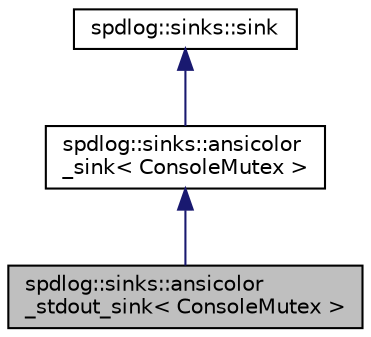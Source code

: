 digraph "spdlog::sinks::ansicolor_stdout_sink&lt; ConsoleMutex &gt;"
{
  edge [fontname="Helvetica",fontsize="10",labelfontname="Helvetica",labelfontsize="10"];
  node [fontname="Helvetica",fontsize="10",shape=record];
  Node0 [label="spdlog::sinks::ansicolor\l_stdout_sink\< ConsoleMutex \>",height=0.2,width=0.4,color="black", fillcolor="grey75", style="filled", fontcolor="black"];
  Node1 -> Node0 [dir="back",color="midnightblue",fontsize="10",style="solid"];
  Node1 [label="spdlog::sinks::ansicolor\l_sink\< ConsoleMutex \>",height=0.2,width=0.4,color="black", fillcolor="white", style="filled",URL="$classspdlog_1_1sinks_1_1ansicolor__sink.html"];
  Node2 -> Node1 [dir="back",color="midnightblue",fontsize="10",style="solid"];
  Node2 [label="spdlog::sinks::sink",height=0.2,width=0.4,color="black", fillcolor="white", style="filled",URL="$classspdlog_1_1sinks_1_1sink.html"];
}
